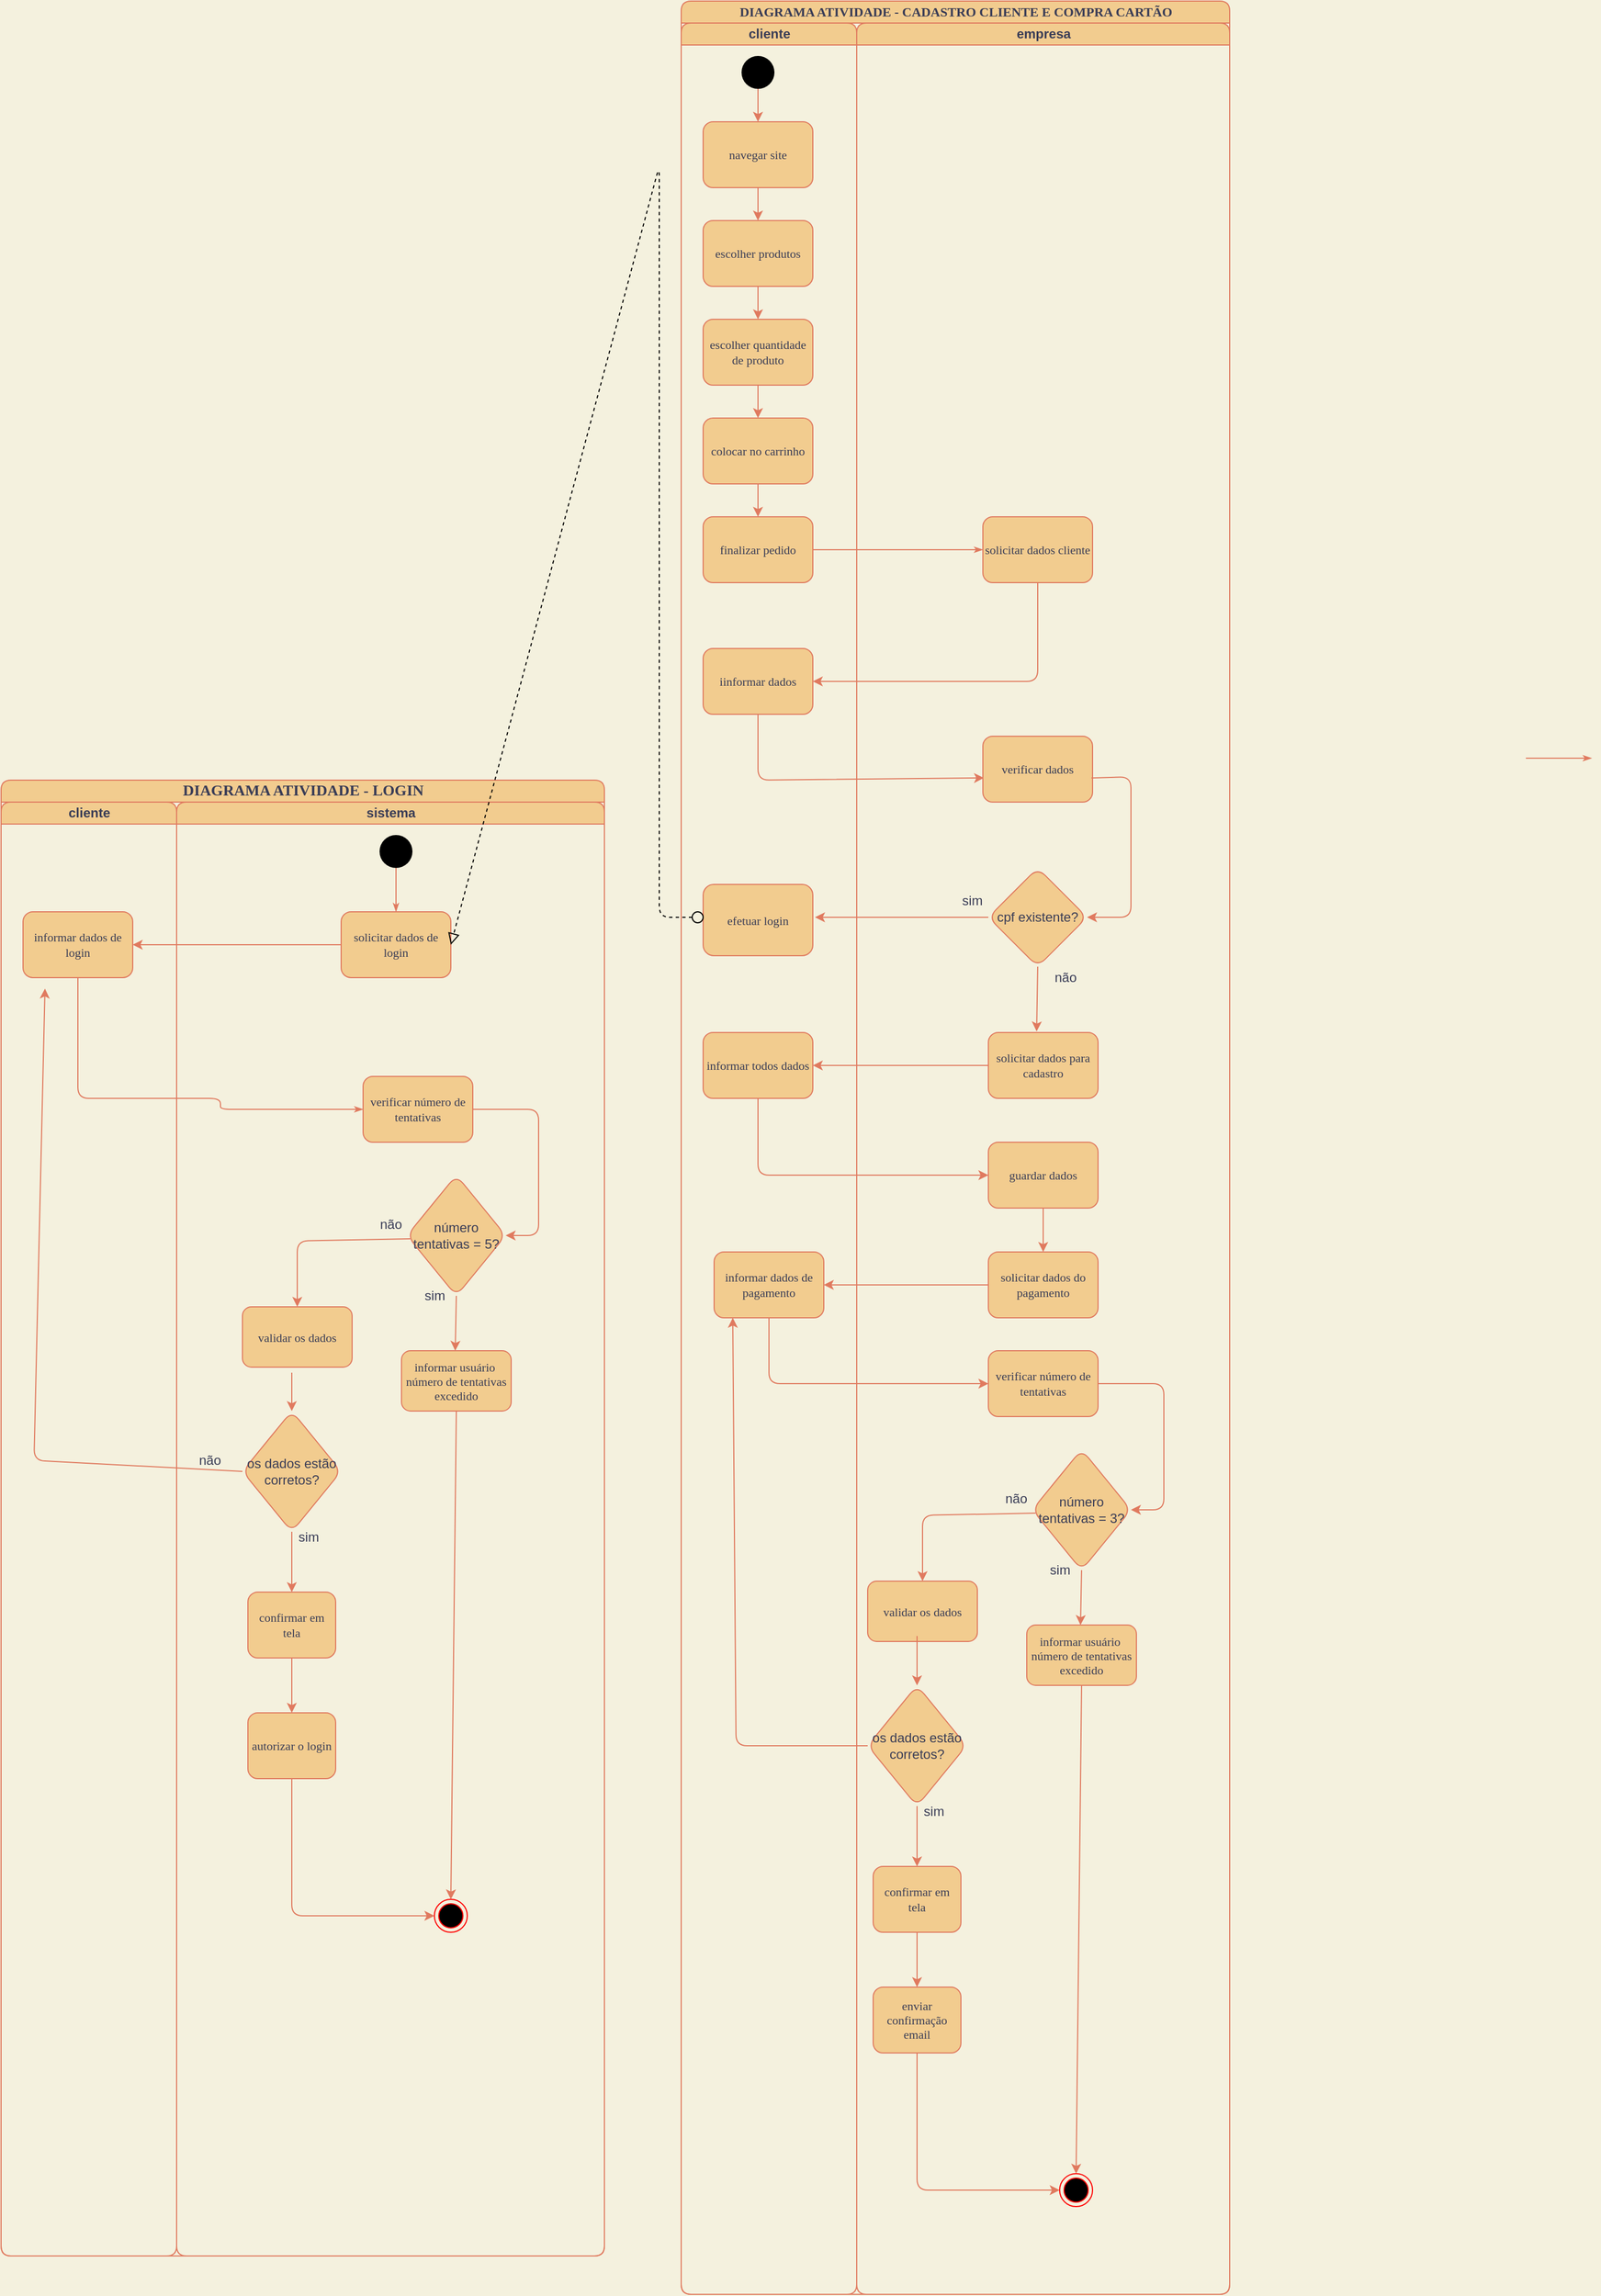<mxfile version="15.2.7" type="device"><diagram name="Page-1" id="74e2e168-ea6b-b213-b513-2b3c1d86103e"><mxGraphModel dx="4416" dy="2800" grid="1" gridSize="10" guides="1" tooltips="1" connect="1" arrows="1" fold="1" page="1" pageScale="1" pageWidth="1100" pageHeight="850" background="#F4F1DE" math="0" shadow="0"><root><mxCell id="0"/><mxCell id="1" parent="0"/><mxCell id="77e6c97f196da883-1" value="&lt;font style=&quot;font-size: 12px&quot;&gt;DIAGRAMA ATIVIDADE - CADASTRO CLIENTE E COMPRA CARTÃO&lt;/font&gt;" style="swimlane;html=1;childLayout=stackLayout;startSize=20;shadow=0;labelBackgroundColor=none;strokeWidth=1;fontFamily=Verdana;fontSize=8;align=center;rounded=1;fillColor=#F2CC8F;strokeColor=#E07A5F;fontColor=#393C56;" parent="1" vertex="1"><mxGeometry x="-510" y="-1700" width="500" height="2090" as="geometry"/></mxCell><mxCell id="77e6c97f196da883-40" style="edgeStyle=orthogonalEdgeStyle;html=1;labelBackgroundColor=none;startArrow=none;startFill=0;startSize=5;endArrow=classicThin;endFill=1;endSize=5;jettySize=auto;orthogonalLoop=1;strokeWidth=1;fontFamily=Verdana;fontSize=8;strokeColor=#E07A5F;fontColor=#393C56;" parent="77e6c97f196da883-1" edge="1"><mxGeometry relative="1" as="geometry"><mxPoint x="770" y="690" as="sourcePoint"/><mxPoint x="830" y="690" as="targetPoint"/></mxGeometry></mxCell><mxCell id="77e6c97f196da883-28" style="edgeStyle=orthogonalEdgeStyle;html=1;labelBackgroundColor=none;startArrow=none;startFill=0;startSize=5;endArrow=classicThin;endFill=1;endSize=5;jettySize=auto;orthogonalLoop=1;strokeWidth=1;fontFamily=Verdana;fontSize=8;entryX=0;entryY=0.5;entryDx=0;entryDy=0;strokeColor=#E07A5F;fontColor=#393C56;" parent="77e6c97f196da883-1" source="1e5hxGgJPY0x8gYbeCud-2" target="77e6c97f196da883-11" edge="1"><mxGeometry relative="1" as="geometry"><mxPoint x="164" y="700" as="sourcePoint"/><mxPoint x="240" y="680" as="targetPoint"/></mxGeometry></mxCell><mxCell id="1e5hxGgJPY0x8gYbeCud-3" value="" style="endArrow=classic;html=1;entryX=1;entryY=0.5;entryDx=0;entryDy=0;labelBackgroundColor=#F4F1DE;strokeColor=#E07A5F;fontColor=#393C56;exitX=0.5;exitY=1;exitDx=0;exitDy=0;" parent="77e6c97f196da883-1" source="77e6c97f196da883-11" target="1e5hxGgJPY0x8gYbeCud-4" edge="1"><mxGeometry width="50" height="50" relative="1" as="geometry"><mxPoint x="330" y="560" as="sourcePoint"/><mxPoint x="250" y="800" as="targetPoint"/><Array as="points"><mxPoint x="325" y="620"/></Array></mxGeometry></mxCell><mxCell id="1e5hxGgJPY0x8gYbeCud-15" value="" style="endArrow=classic;html=1;exitX=0;exitY=0.5;exitDx=0;exitDy=0;labelBackgroundColor=#F4F1DE;strokeColor=#E07A5F;fontColor=#393C56;" parent="77e6c97f196da883-1" source="1e5hxGgJPY0x8gYbeCud-10" edge="1"><mxGeometry width="50" height="50" relative="1" as="geometry"><mxPoint x="100" y="830" as="sourcePoint"/><mxPoint x="122" y="835" as="targetPoint"/><Array as="points"/></mxGeometry></mxCell><mxCell id="77e6c97f196da883-2" value="cliente" style="swimlane;html=1;startSize=20;rounded=1;fillColor=#F2CC8F;strokeColor=#E07A5F;fontColor=#393C56;" parent="77e6c97f196da883-1" vertex="1"><mxGeometry y="20" width="160" height="2070" as="geometry"/></mxCell><mxCell id="77e6c97f196da883-8" value="&lt;font style=&quot;font-size: 11px&quot;&gt;navegar site&lt;/font&gt;" style="whiteSpace=wrap;html=1;shadow=0;labelBackgroundColor=none;strokeWidth=1;fontFamily=Verdana;fontSize=8;align=center;rounded=1;fillColor=#F2CC8F;strokeColor=#E07A5F;fontColor=#393C56;" parent="77e6c97f196da883-2" vertex="1"><mxGeometry x="20" y="90" width="100" height="60" as="geometry"/></mxCell><mxCell id="77e6c97f196da883-9" value="&lt;font style=&quot;font-size: 11px&quot;&gt;escolher produtos&lt;/font&gt;" style="whiteSpace=wrap;html=1;shadow=0;labelBackgroundColor=none;strokeWidth=1;fontFamily=Verdana;fontSize=8;align=center;rounded=1;fillColor=#F2CC8F;strokeColor=#E07A5F;fontColor=#393C56;" parent="77e6c97f196da883-2" vertex="1"><mxGeometry x="20" y="180" width="100" height="60" as="geometry"/></mxCell><mxCell id="1e5hxGgJPY0x8gYbeCud-1" value="&lt;font style=&quot;font-size: 11px&quot;&gt;escolher quantidade de produto&lt;/font&gt;" style="whiteSpace=wrap;html=1;shadow=0;labelBackgroundColor=none;strokeWidth=1;fontFamily=Verdana;fontSize=8;align=center;rounded=1;fillColor=#F2CC8F;strokeColor=#E07A5F;fontColor=#393C56;" parent="77e6c97f196da883-2" vertex="1"><mxGeometry x="20" y="270" width="100" height="60" as="geometry"/></mxCell><mxCell id="1e5hxGgJPY0x8gYbeCud-2" value="&lt;font style=&quot;font-size: 11px&quot;&gt;finalizar pedido&lt;/font&gt;" style="whiteSpace=wrap;html=1;shadow=0;labelBackgroundColor=none;strokeWidth=1;fontFamily=Verdana;fontSize=8;align=center;rounded=1;fillColor=#F2CC8F;strokeColor=#E07A5F;fontColor=#393C56;" parent="77e6c97f196da883-2" vertex="1"><mxGeometry x="20" y="450" width="100" height="60" as="geometry"/></mxCell><mxCell id="1e5hxGgJPY0x8gYbeCud-4" value="&lt;font style=&quot;font-size: 11px&quot;&gt;iinformar dados&lt;/font&gt;" style="whiteSpace=wrap;html=1;shadow=0;labelBackgroundColor=none;strokeWidth=1;fontFamily=Verdana;fontSize=8;align=center;rounded=1;fillColor=#F2CC8F;strokeColor=#E07A5F;fontColor=#393C56;" parent="77e6c97f196da883-2" vertex="1"><mxGeometry x="20" y="570" width="100" height="60" as="geometry"/></mxCell><mxCell id="1e5hxGgJPY0x8gYbeCud-6" value="" style="endArrow=classic;html=1;exitX=0.5;exitY=1;exitDx=0;exitDy=0;entryX=0.5;entryY=0;entryDx=0;entryDy=0;labelBackgroundColor=#F4F1DE;strokeColor=#E07A5F;fontColor=#393C56;" parent="77e6c97f196da883-2" source="77e6c97f196da883-9" target="1e5hxGgJPY0x8gYbeCud-1" edge="1"><mxGeometry width="50" height="50" relative="1" as="geometry"><mxPoint x="160" y="210" as="sourcePoint"/><mxPoint x="210" y="160" as="targetPoint"/></mxGeometry></mxCell><mxCell id="1e5hxGgJPY0x8gYbeCud-61" value="&lt;font style=&quot;font-size: 11px&quot;&gt;colocar no carrinho&lt;/font&gt;" style="whiteSpace=wrap;html=1;shadow=0;labelBackgroundColor=none;strokeWidth=1;fontFamily=Verdana;fontSize=8;align=center;rounded=1;fillColor=#F2CC8F;strokeColor=#E07A5F;fontColor=#393C56;" parent="77e6c97f196da883-2" vertex="1"><mxGeometry x="20" y="360" width="100" height="60" as="geometry"/></mxCell><mxCell id="1e5hxGgJPY0x8gYbeCud-5" value="" style="endArrow=classic;html=1;exitX=0.5;exitY=1;exitDx=0;exitDy=0;labelBackgroundColor=#F4F1DE;strokeColor=#E07A5F;fontColor=#393C56;entryX=0.5;entryY=0;entryDx=0;entryDy=0;" parent="77e6c97f196da883-2" source="77e6c97f196da883-8" target="77e6c97f196da883-9" edge="1"><mxGeometry width="50" height="50" relative="1" as="geometry"><mxPoint x="180" y="190" as="sourcePoint"/><mxPoint x="70" y="120" as="targetPoint"/></mxGeometry></mxCell><mxCell id="1e5hxGgJPY0x8gYbeCud-62" value="" style="endArrow=classic;html=1;fontColor=#393C56;strokeColor=#E07A5F;fillColor=#F2CC8F;exitX=0.5;exitY=1;exitDx=0;exitDy=0;entryX=0.5;entryY=0;entryDx=0;entryDy=0;" parent="77e6c97f196da883-2" source="1e5hxGgJPY0x8gYbeCud-1" target="1e5hxGgJPY0x8gYbeCud-61" edge="1"><mxGeometry width="50" height="50" relative="1" as="geometry"><mxPoint x="310" y="430" as="sourcePoint"/><mxPoint x="360" y="380" as="targetPoint"/></mxGeometry></mxCell><mxCell id="1e5hxGgJPY0x8gYbeCud-63" value="" style="endArrow=classic;html=1;fontColor=#393C56;strokeColor=#E07A5F;fillColor=#F2CC8F;exitX=0.5;exitY=1;exitDx=0;exitDy=0;entryX=0.5;entryY=0;entryDx=0;entryDy=0;" parent="77e6c97f196da883-2" source="1e5hxGgJPY0x8gYbeCud-61" target="1e5hxGgJPY0x8gYbeCud-2" edge="1"><mxGeometry width="50" height="50" relative="1" as="geometry"><mxPoint x="250" y="330" as="sourcePoint"/><mxPoint x="300" y="280" as="targetPoint"/></mxGeometry></mxCell><mxCell id="1e5hxGgJPY0x8gYbeCud-64" value="&lt;font style=&quot;font-size: 11px&quot;&gt;efetuar login&lt;/font&gt;" style="whiteSpace=wrap;html=1;shadow=0;labelBackgroundColor=none;strokeWidth=1;fontFamily=Verdana;fontSize=8;align=center;rounded=1;fillColor=#F2CC8F;strokeColor=#E07A5F;fontColor=#393C56;" parent="77e6c97f196da883-2" vertex="1"><mxGeometry x="20" y="785" width="100" height="65" as="geometry"/></mxCell><mxCell id="1e5hxGgJPY0x8gYbeCud-69" value="&lt;font style=&quot;font-size: 11px&quot;&gt;informar todos dados&lt;/font&gt;" style="whiteSpace=wrap;html=1;shadow=0;labelBackgroundColor=none;strokeWidth=1;fontFamily=Verdana;fontSize=8;align=center;rounded=1;fillColor=#F2CC8F;strokeColor=#E07A5F;fontColor=#393C56;" parent="77e6c97f196da883-2" vertex="1"><mxGeometry x="20" y="920" width="100" height="60" as="geometry"/></mxCell><mxCell id="1e5hxGgJPY0x8gYbeCud-80" value="&lt;span style=&quot;font-size: 11px&quot;&gt;informar dados de pagamento&lt;/span&gt;" style="whiteSpace=wrap;html=1;shadow=0;labelBackgroundColor=none;strokeWidth=1;fontFamily=Verdana;fontSize=8;align=center;rounded=1;fillColor=#F2CC8F;strokeColor=#E07A5F;fontColor=#393C56;" parent="77e6c97f196da883-2" vertex="1"><mxGeometry x="30" y="1120" width="100" height="60" as="geometry"/></mxCell><mxCell id="1e5hxGgJPY0x8gYbeCud-99" value="" style="ellipse;fillColor=#000000;strokeColor=none;rounded=0;sketch=0;fontColor=#393C56;" parent="77e6c97f196da883-2" vertex="1"><mxGeometry x="55" y="30" width="30" height="30" as="geometry"/></mxCell><mxCell id="1e5hxGgJPY0x8gYbeCud-100" value="" style="endArrow=classic;html=1;fontColor=#393C56;strokeColor=#E07A5F;fillColor=#F2CC8F;exitX=0.5;exitY=1;exitDx=0;exitDy=0;entryX=0.5;entryY=0;entryDx=0;entryDy=0;" parent="77e6c97f196da883-2" source="1e5hxGgJPY0x8gYbeCud-99" target="77e6c97f196da883-8" edge="1"><mxGeometry width="50" height="50" relative="1" as="geometry"><mxPoint x="260" y="130" as="sourcePoint"/><mxPoint x="310" y="80" as="targetPoint"/></mxGeometry></mxCell><mxCell id="1e5hxGgJPY0x8gYbeCud-9" value="" style="endArrow=classic;html=1;labelBackgroundColor=#F4F1DE;strokeColor=#E07A5F;fontColor=#393C56;exitX=0.5;exitY=1;exitDx=0;exitDy=0;entryX=0.01;entryY=0.633;entryDx=0;entryDy=0;entryPerimeter=0;" parent="77e6c97f196da883-1" source="1e5hxGgJPY0x8gYbeCud-4" target="1e5hxGgJPY0x8gYbeCud-8" edge="1"><mxGeometry width="50" height="50" relative="1" as="geometry"><mxPoint x="70" y="690" as="sourcePoint"/><mxPoint x="140" y="719" as="targetPoint"/><Array as="points"><mxPoint x="70" y="710"/></Array></mxGeometry></mxCell><mxCell id="1e5hxGgJPY0x8gYbeCud-68" value="" style="endArrow=classic;html=1;fontColor=#393C56;strokeColor=#E07A5F;fillColor=#F2CC8F;exitX=0;exitY=0.5;exitDx=0;exitDy=0;entryX=1;entryY=0.5;entryDx=0;entryDy=0;" parent="77e6c97f196da883-1" source="1e5hxGgJPY0x8gYbeCud-66" target="1e5hxGgJPY0x8gYbeCud-69" edge="1"><mxGeometry width="50" height="50" relative="1" as="geometry"><mxPoint x="200" y="1030" as="sourcePoint"/><mxPoint x="130" y="980" as="targetPoint"/></mxGeometry></mxCell><mxCell id="1e5hxGgJPY0x8gYbeCud-76" value="" style="endArrow=classic;html=1;fontColor=#393C56;strokeColor=#E07A5F;fillColor=#F2CC8F;exitX=0.5;exitY=1;exitDx=0;exitDy=0;entryX=0;entryY=0.5;entryDx=0;entryDy=0;" parent="77e6c97f196da883-1" source="1e5hxGgJPY0x8gYbeCud-69" target="1e5hxGgJPY0x8gYbeCud-17" edge="1"><mxGeometry width="50" height="50" relative="1" as="geometry"><mxPoint x="100" y="1090" as="sourcePoint"/><mxPoint x="270" y="1070" as="targetPoint"/><Array as="points"><mxPoint x="70" y="1070"/></Array></mxGeometry></mxCell><mxCell id="1e5hxGgJPY0x8gYbeCud-83" value="" style="endArrow=classic;html=1;fontColor=#393C56;strokeColor=#E07A5F;fillColor=#F2CC8F;exitX=0;exitY=0.5;exitDx=0;exitDy=0;entryX=1;entryY=0.5;entryDx=0;entryDy=0;" parent="77e6c97f196da883-1" source="1e5hxGgJPY0x8gYbeCud-78" target="1e5hxGgJPY0x8gYbeCud-80" edge="1"><mxGeometry width="50" height="50" relative="1" as="geometry"><mxPoint x="200" y="1250" as="sourcePoint"/><mxPoint x="250" y="1200" as="targetPoint"/></mxGeometry></mxCell><mxCell id="1e5hxGgJPY0x8gYbeCud-84" value="" style="endArrow=classic;html=1;fontColor=#393C56;strokeColor=#E07A5F;fillColor=#F2CC8F;exitX=0.5;exitY=1;exitDx=0;exitDy=0;entryX=0;entryY=0.5;entryDx=0;entryDy=0;" parent="77e6c97f196da883-1" source="1e5hxGgJPY0x8gYbeCud-80" target="1e5hxGgJPY0x8gYbeCud-60" edge="1"><mxGeometry width="50" height="50" relative="1" as="geometry"><mxPoint x="70" y="1300" as="sourcePoint"/><mxPoint x="160" y="1270" as="targetPoint"/><Array as="points"><mxPoint x="80" y="1260"/></Array></mxGeometry></mxCell><mxCell id="1e5hxGgJPY0x8gYbeCud-109" value="" style="endArrow=classic;html=1;fontColor=#393C56;strokeColor=#E07A5F;fillColor=#F2CC8F;exitX=0;exitY=0.5;exitDx=0;exitDy=0;" parent="77e6c97f196da883-1" source="1e5hxGgJPY0x8gYbeCud-105" edge="1"><mxGeometry width="50" height="50" relative="1" as="geometry"><mxPoint x="70" y="1650" as="sourcePoint"/><mxPoint x="47" y="1200" as="targetPoint"/><Array as="points"><mxPoint x="50" y="1590"/></Array></mxGeometry></mxCell><mxCell id="77e6c97f196da883-3" value="empresa" style="swimlane;html=1;startSize=20;rounded=1;fillColor=#F2CC8F;strokeColor=#E07A5F;fontColor=#393C56;" parent="77e6c97f196da883-1" vertex="1"><mxGeometry x="160" y="20" width="340" height="2070" as="geometry"/></mxCell><mxCell id="77e6c97f196da883-11" value="&lt;font style=&quot;font-size: 11px&quot;&gt;solicitar dados cliente&lt;/font&gt;" style="whiteSpace=wrap;html=1;shadow=0;labelBackgroundColor=none;strokeWidth=1;fontFamily=Verdana;fontSize=8;align=center;rounded=1;fillColor=#F2CC8F;strokeColor=#E07A5F;fontColor=#393C56;" parent="77e6c97f196da883-3" vertex="1"><mxGeometry x="115" y="450" width="100" height="60" as="geometry"/></mxCell><mxCell id="1e5hxGgJPY0x8gYbeCud-8" value="&lt;font style=&quot;font-size: 11px&quot;&gt;verificar dados&lt;/font&gt;" style="whiteSpace=wrap;html=1;shadow=0;labelBackgroundColor=none;strokeWidth=1;fontFamily=Verdana;fontSize=8;align=center;rounded=1;fillColor=#F2CC8F;strokeColor=#E07A5F;fontColor=#393C56;" parent="77e6c97f196da883-3" vertex="1"><mxGeometry x="115" y="650" width="100" height="60" as="geometry"/></mxCell><mxCell id="1e5hxGgJPY0x8gYbeCud-10" value="cpf existente?" style="rhombus;whiteSpace=wrap;html=1;rounded=1;fillColor=#F2CC8F;strokeColor=#E07A5F;fontColor=#393C56;" parent="77e6c97f196da883-3" vertex="1"><mxGeometry x="120" y="770" width="90" height="90" as="geometry"/></mxCell><mxCell id="1e5hxGgJPY0x8gYbeCud-12" value="não" style="text;html=1;align=center;verticalAlign=middle;resizable=0;points=[];autosize=1;strokeColor=none;fillColor=none;rounded=1;fontColor=#393C56;" parent="77e6c97f196da883-3" vertex="1"><mxGeometry x="170" y="860" width="40" height="20" as="geometry"/></mxCell><mxCell id="1e5hxGgJPY0x8gYbeCud-16" value="sim" style="text;html=1;align=center;verticalAlign=middle;resizable=0;points=[];autosize=1;strokeColor=none;fillColor=none;rounded=1;fontColor=#393C56;" parent="77e6c97f196da883-3" vertex="1"><mxGeometry x="90" y="790" width="30" height="20" as="geometry"/></mxCell><mxCell id="1e5hxGgJPY0x8gYbeCud-17" value="&lt;span style=&quot;font-size: 11px&quot;&gt;guardar dados&lt;/span&gt;" style="whiteSpace=wrap;html=1;shadow=0;labelBackgroundColor=none;strokeWidth=1;fontFamily=Verdana;fontSize=8;align=center;rounded=1;fillColor=#F2CC8F;strokeColor=#E07A5F;fontColor=#393C56;" parent="77e6c97f196da883-3" vertex="1"><mxGeometry x="120" y="1020" width="100" height="60" as="geometry"/></mxCell><mxCell id="1e5hxGgJPY0x8gYbeCud-42" value="&lt;font style=&quot;font-size: 11px&quot;&gt;enviar confirmação email&lt;/font&gt;" style="whiteSpace=wrap;html=1;shadow=0;labelBackgroundColor=none;strokeWidth=1;fontFamily=Verdana;fontSize=8;align=center;rounded=1;fillColor=#F2CC8F;strokeColor=#E07A5F;fontColor=#393C56;" parent="77e6c97f196da883-3" vertex="1"><mxGeometry x="15" y="1790" width="80" height="60" as="geometry"/></mxCell><mxCell id="1e5hxGgJPY0x8gYbeCud-38" value="&lt;font style=&quot;font-size: 11px&quot;&gt;confirmar em tela&lt;/font&gt;" style="whiteSpace=wrap;html=1;shadow=0;labelBackgroundColor=none;strokeWidth=1;fontFamily=Verdana;fontSize=8;align=center;rounded=1;fillColor=#F2CC8F;strokeColor=#E07A5F;fontColor=#393C56;" parent="77e6c97f196da883-3" vertex="1"><mxGeometry x="15" y="1680" width="80" height="60" as="geometry"/></mxCell><mxCell id="1e5hxGgJPY0x8gYbeCud-52" value="" style="endArrow=classic;html=1;entryX=1;entryY=0.5;entryDx=0;entryDy=0;labelBackgroundColor=#F4F1DE;strokeColor=#E07A5F;fontColor=#393C56;exitX=0.99;exitY=0.633;exitDx=0;exitDy=0;exitPerimeter=0;" parent="77e6c97f196da883-3" source="1e5hxGgJPY0x8gYbeCud-8" target="1e5hxGgJPY0x8gYbeCud-10" edge="1"><mxGeometry width="50" height="50" relative="1" as="geometry"><mxPoint x="250" y="670" as="sourcePoint"/><mxPoint x="260" y="890" as="targetPoint"/><Array as="points"><mxPoint x="250" y="687"/><mxPoint x="250" y="815"/></Array></mxGeometry></mxCell><mxCell id="1e5hxGgJPY0x8gYbeCud-60" value="&lt;font style=&quot;font-size: 11px&quot;&gt;verificar número de tentativas&lt;/font&gt;" style="whiteSpace=wrap;html=1;shadow=0;labelBackgroundColor=none;strokeWidth=1;fontFamily=Verdana;fontSize=8;align=center;rounded=1;fillColor=#F2CC8F;strokeColor=#E07A5F;fontColor=#393C56;" parent="77e6c97f196da883-3" vertex="1"><mxGeometry x="120" y="1210" width="100" height="60" as="geometry"/></mxCell><mxCell id="1e5hxGgJPY0x8gYbeCud-66" value="&lt;span style=&quot;font-size: 11px&quot;&gt;solicitar dados para cadastro&lt;/span&gt;" style="whiteSpace=wrap;html=1;shadow=0;labelBackgroundColor=none;strokeWidth=1;fontFamily=Verdana;fontSize=8;align=center;rounded=1;fillColor=#F2CC8F;strokeColor=#E07A5F;fontColor=#393C56;" parent="77e6c97f196da883-3" vertex="1"><mxGeometry x="120" y="920" width="100" height="60" as="geometry"/></mxCell><mxCell id="1e5hxGgJPY0x8gYbeCud-74" value="" style="endArrow=classic;html=1;fontColor=#393C56;strokeColor=#E07A5F;fillColor=#F2CC8F;exitX=0.5;exitY=1;exitDx=0;exitDy=0;entryX=0.44;entryY=-0.017;entryDx=0;entryDy=0;entryPerimeter=0;" parent="77e6c97f196da883-3" source="1e5hxGgJPY0x8gYbeCud-10" target="1e5hxGgJPY0x8gYbeCud-66" edge="1"><mxGeometry width="50" height="50" relative="1" as="geometry"><mxPoint x="270" y="910" as="sourcePoint"/><mxPoint x="165" y="910" as="targetPoint"/></mxGeometry></mxCell><mxCell id="1e5hxGgJPY0x8gYbeCud-78" value="&lt;span style=&quot;font-size: 11px&quot;&gt;solicitar dados do pagamento&lt;/span&gt;" style="whiteSpace=wrap;html=1;shadow=0;labelBackgroundColor=none;strokeWidth=1;fontFamily=Verdana;fontSize=8;align=center;rounded=1;fillColor=#F2CC8F;strokeColor=#E07A5F;fontColor=#393C56;" parent="77e6c97f196da883-3" vertex="1"><mxGeometry x="120" y="1120" width="100" height="60" as="geometry"/></mxCell><mxCell id="1e5hxGgJPY0x8gYbeCud-79" value="" style="endArrow=classic;html=1;fontColor=#393C56;strokeColor=#E07A5F;fillColor=#F2CC8F;exitX=0.5;exitY=1;exitDx=0;exitDy=0;entryX=0.5;entryY=0;entryDx=0;entryDy=0;" parent="77e6c97f196da883-3" source="1e5hxGgJPY0x8gYbeCud-17" target="1e5hxGgJPY0x8gYbeCud-78" edge="1"><mxGeometry width="50" height="50" relative="1" as="geometry"><mxPoint x="30" y="1140" as="sourcePoint"/><mxPoint x="80" y="1090" as="targetPoint"/></mxGeometry></mxCell><mxCell id="1e5hxGgJPY0x8gYbeCud-85" value="número tentativas = 3?" style="rhombus;whiteSpace=wrap;html=1;rounded=1;fillColor=#F2CC8F;strokeColor=#E07A5F;fontColor=#393C56;" parent="77e6c97f196da883-3" vertex="1"><mxGeometry x="160" y="1300" width="90" height="110" as="geometry"/></mxCell><mxCell id="1e5hxGgJPY0x8gYbeCud-86" value="" style="endArrow=classic;html=1;fontColor=#393C56;strokeColor=#E07A5F;fillColor=#F2CC8F;exitX=1;exitY=0.5;exitDx=0;exitDy=0;entryX=1;entryY=0.5;entryDx=0;entryDy=0;" parent="77e6c97f196da883-3" source="1e5hxGgJPY0x8gYbeCud-60" target="1e5hxGgJPY0x8gYbeCud-85" edge="1"><mxGeometry width="50" height="50" relative="1" as="geometry"><mxPoint x="80" y="1360" as="sourcePoint"/><mxPoint x="130" y="1310" as="targetPoint"/><Array as="points"><mxPoint x="280" y="1240"/><mxPoint x="280" y="1355"/></Array></mxGeometry></mxCell><mxCell id="1e5hxGgJPY0x8gYbeCud-90" value="" style="endArrow=classic;html=1;fontColor=#393C56;strokeColor=#E07A5F;fillColor=#F2CC8F;exitX=0.5;exitY=1;exitDx=0;exitDy=0;entryX=0.5;entryY=0;entryDx=0;entryDy=0;" parent="77e6c97f196da883-3" source="1e5hxGgJPY0x8gYbeCud-38" target="1e5hxGgJPY0x8gYbeCud-42" edge="1"><mxGeometry width="50" height="50" relative="1" as="geometry"><mxPoint x="180" y="1490" as="sourcePoint"/><mxPoint x="230" y="1440" as="targetPoint"/></mxGeometry></mxCell><mxCell id="1e5hxGgJPY0x8gYbeCud-91" value="" style="endArrow=classic;html=1;fontColor=#393C56;strokeColor=#E07A5F;fillColor=#F2CC8F;exitX=0.5;exitY=1;exitDx=0;exitDy=0;" parent="77e6c97f196da883-3" source="1e5hxGgJPY0x8gYbeCud-85" edge="1"><mxGeometry width="50" height="50" relative="1" as="geometry"><mxPoint x="80" y="1580" as="sourcePoint"/><mxPoint x="204" y="1460" as="targetPoint"/></mxGeometry></mxCell><mxCell id="1e5hxGgJPY0x8gYbeCud-92" value="sim" style="text;html=1;align=center;verticalAlign=middle;resizable=0;points=[];autosize=1;strokeColor=none;fillColor=none;fontColor=#393C56;" parent="77e6c97f196da883-3" vertex="1"><mxGeometry x="170" y="1400" width="30" height="20" as="geometry"/></mxCell><mxCell id="1e5hxGgJPY0x8gYbeCud-97" value="não" style="text;html=1;align=center;verticalAlign=middle;resizable=0;points=[];autosize=1;strokeColor=none;fillColor=none;fontColor=#393C56;" parent="77e6c97f196da883-3" vertex="1"><mxGeometry x="125" y="1335" width="40" height="20" as="geometry"/></mxCell><mxCell id="1e5hxGgJPY0x8gYbeCud-51" value="&lt;font style=&quot;font-size: 11px&quot;&gt;informar usuário&amp;nbsp; número de tentativas excedido&lt;/font&gt;" style="whiteSpace=wrap;html=1;shadow=0;labelBackgroundColor=none;strokeWidth=1;fontFamily=Verdana;fontSize=8;align=center;rounded=1;fillColor=#F2CC8F;strokeColor=#E07A5F;fontColor=#393C56;" parent="77e6c97f196da883-3" vertex="1"><mxGeometry x="155" y="1460" width="100" height="55" as="geometry"/></mxCell><mxCell id="1e5hxGgJPY0x8gYbeCud-103" value="&lt;font style=&quot;font-size: 11px&quot;&gt;validar os dados&lt;/font&gt;" style="whiteSpace=wrap;html=1;shadow=0;labelBackgroundColor=none;strokeWidth=1;fontFamily=Verdana;fontSize=8;align=center;rounded=1;fillColor=#F2CC8F;strokeColor=#E07A5F;fontColor=#393C56;" parent="77e6c97f196da883-3" vertex="1"><mxGeometry x="10" y="1420" width="100" height="55" as="geometry"/></mxCell><mxCell id="1e5hxGgJPY0x8gYbeCud-102" value="" style="endArrow=classic;html=1;fontColor=#393C56;strokeColor=#E07A5F;fillColor=#F2CC8F;exitX=0.95;exitY=1.15;exitDx=0;exitDy=0;exitPerimeter=0;entryX=0.5;entryY=0;entryDx=0;entryDy=0;" parent="77e6c97f196da883-3" source="1e5hxGgJPY0x8gYbeCud-97" target="1e5hxGgJPY0x8gYbeCud-103" edge="1"><mxGeometry width="50" height="50" relative="1" as="geometry"><mxPoint x="50" y="1410" as="sourcePoint"/><mxPoint x="-114" y="1190" as="targetPoint"/><Array as="points"><mxPoint x="60" y="1360"/></Array></mxGeometry></mxCell><mxCell id="1e5hxGgJPY0x8gYbeCud-105" value="os dados estão corretos?" style="rhombus;whiteSpace=wrap;html=1;rounded=1;fillColor=#F2CC8F;strokeColor=#E07A5F;fontColor=#393C56;" parent="77e6c97f196da883-3" vertex="1"><mxGeometry x="10" y="1515" width="90" height="110" as="geometry"/></mxCell><mxCell id="1e5hxGgJPY0x8gYbeCud-106" value="" style="endArrow=classic;html=1;fontColor=#393C56;strokeColor=#E07A5F;fillColor=#F2CC8F;entryX=0.5;entryY=0;entryDx=0;entryDy=0;" parent="77e6c97f196da883-3" target="1e5hxGgJPY0x8gYbeCud-105" edge="1"><mxGeometry width="50" height="50" relative="1" as="geometry"><mxPoint x="55" y="1470" as="sourcePoint"/><mxPoint x="-70" y="1420" as="targetPoint"/></mxGeometry></mxCell><mxCell id="1e5hxGgJPY0x8gYbeCud-107" value="" style="endArrow=classic;html=1;fontColor=#393C56;strokeColor=#E07A5F;fillColor=#F2CC8F;exitX=0.5;exitY=1;exitDx=0;exitDy=0;" parent="77e6c97f196da883-3" source="1e5hxGgJPY0x8gYbeCud-105" edge="1"><mxGeometry width="50" height="50" relative="1" as="geometry"><mxPoint x="130" y="1740" as="sourcePoint"/><mxPoint x="55" y="1680" as="targetPoint"/></mxGeometry></mxCell><mxCell id="1e5hxGgJPY0x8gYbeCud-108" value="sim" style="text;html=1;align=center;verticalAlign=middle;resizable=0;points=[];autosize=1;strokeColor=none;fillColor=none;fontColor=#393C56;" parent="1" vertex="1"><mxGeometry x="-295" y="-60" width="30" height="20" as="geometry"/></mxCell><mxCell id="1e5hxGgJPY0x8gYbeCud-98" value="" style="ellipse;html=1;shape=endState;fillColor=#000000;strokeColor=#ff0000;rounded=0;sketch=0;fontColor=#393C56;" parent="1" vertex="1"><mxGeometry x="-165" y="280" width="30" height="30" as="geometry"/></mxCell><mxCell id="1e5hxGgJPY0x8gYbeCud-96" value="" style="endArrow=classic;html=1;fontColor=#393C56;strokeColor=#E07A5F;fillColor=#F2CC8F;exitX=0.5;exitY=1;exitDx=0;exitDy=0;entryX=0.5;entryY=0;entryDx=0;entryDy=0;" parent="1" source="1e5hxGgJPY0x8gYbeCud-51" target="1e5hxGgJPY0x8gYbeCud-98" edge="1"><mxGeometry width="50" height="50" relative="1" as="geometry"><mxPoint x="-450" y="-230" as="sourcePoint"/><mxPoint x="-145" y="-70" as="targetPoint"/><Array as="points"/></mxGeometry></mxCell><mxCell id="1e5hxGgJPY0x8gYbeCud-110" value="" style="endArrow=classic;html=1;fontColor=#393C56;strokeColor=#E07A5F;fillColor=#F2CC8F;exitX=0.5;exitY=1;exitDx=0;exitDy=0;entryX=0;entryY=0.5;entryDx=0;entryDy=0;" parent="1" source="1e5hxGgJPY0x8gYbeCud-42" target="1e5hxGgJPY0x8gYbeCud-98" edge="1"><mxGeometry width="50" height="50" relative="1" as="geometry"><mxPoint x="-160" y="200" as="sourcePoint"/><mxPoint x="-295" y="240" as="targetPoint"/><Array as="points"><mxPoint x="-295" y="295"/></Array></mxGeometry></mxCell><mxCell id="1e5hxGgJPY0x8gYbeCud-115" value="&lt;font style=&quot;font-size: 14px&quot;&gt;DIAGRAMA ATIVIDADE - LOGIN&lt;/font&gt;" style="swimlane;html=1;childLayout=stackLayout;startSize=20;shadow=0;labelBackgroundColor=none;strokeWidth=1;fontFamily=Verdana;fontSize=8;align=center;rounded=1;fillColor=#F2CC8F;strokeColor=#E07A5F;fontColor=#393C56;" parent="1" vertex="1"><mxGeometry x="-1130" y="-990" width="550" height="1345" as="geometry"/></mxCell><mxCell id="1e5hxGgJPY0x8gYbeCud-116" value="cliente" style="swimlane;html=1;startSize=20;rounded=1;fillColor=#F2CC8F;strokeColor=#E07A5F;fontColor=#393C56;" parent="1e5hxGgJPY0x8gYbeCud-115" vertex="1"><mxGeometry y="20" width="160" height="1325" as="geometry"/></mxCell><mxCell id="1e5hxGgJPY0x8gYbeCud-117" value="&lt;span style=&quot;font-size: 11px&quot;&gt;informar dados de login&lt;/span&gt;" style="whiteSpace=wrap;html=1;shadow=0;labelBackgroundColor=none;strokeWidth=1;fontFamily=Verdana;fontSize=8;align=center;rounded=1;fillColor=#F2CC8F;strokeColor=#E07A5F;fontColor=#393C56;" parent="1e5hxGgJPY0x8gYbeCud-116" vertex="1"><mxGeometry x="20" y="100" width="100" height="60" as="geometry"/></mxCell><mxCell id="rYZ4RjV30CnUEKGVwShV-27" value="" style="endArrow=classic;html=1;fontColor=#393C56;strokeColor=#E07A5F;fillColor=#F2CC8F;exitX=0;exitY=0.5;exitDx=0;exitDy=0;" edge="1" parent="1e5hxGgJPY0x8gYbeCud-116"><mxGeometry width="50" height="50" relative="1" as="geometry"><mxPoint x="220" y="610" as="sourcePoint"/><mxPoint x="40" y="170" as="targetPoint"/><Array as="points"><mxPoint x="30" y="600"/></Array></mxGeometry></mxCell><mxCell id="1e5hxGgJPY0x8gYbeCud-118" style="edgeStyle=orthogonalEdgeStyle;html=1;labelBackgroundColor=none;startArrow=none;startFill=0;startSize=5;endArrow=classicThin;endFill=1;endSize=5;jettySize=auto;orthogonalLoop=1;strokeWidth=1;fontFamily=Verdana;fontSize=8;strokeColor=#E07A5F;fontColor=#393C56;" parent="1e5hxGgJPY0x8gYbeCud-115" source="1e5hxGgJPY0x8gYbeCud-117" edge="1"><mxGeometry relative="1" as="geometry"><mxPoint x="124" y="310" as="sourcePoint"/><mxPoint x="330" y="300" as="targetPoint"/><Array as="points"><mxPoint x="70" y="290"/><mxPoint x="200" y="290"/><mxPoint x="200" y="300"/></Array></mxGeometry></mxCell><mxCell id="1e5hxGgJPY0x8gYbeCud-119" value="" style="endArrow=classic;html=1;exitX=0;exitY=0.5;exitDx=0;exitDy=0;labelBackgroundColor=#F4F1DE;strokeColor=#E07A5F;fontColor=#393C56;" parent="1e5hxGgJPY0x8gYbeCud-115" source="1e5hxGgJPY0x8gYbeCud-129" target="1e5hxGgJPY0x8gYbeCud-117" edge="1"><mxGeometry width="50" height="50" relative="1" as="geometry"><mxPoint x="180" y="270" as="sourcePoint"/><mxPoint x="230" y="220" as="targetPoint"/></mxGeometry></mxCell><mxCell id="1e5hxGgJPY0x8gYbeCud-121" value="sistema" style="swimlane;html=1;startSize=20;rounded=1;fillColor=#F2CC8F;strokeColor=#E07A5F;fontColor=#393C56;" parent="1e5hxGgJPY0x8gYbeCud-115" vertex="1"><mxGeometry x="160" y="20" width="390" height="1325" as="geometry"/></mxCell><mxCell id="1e5hxGgJPY0x8gYbeCud-128" value="" style="ellipse;fillColor=#000000;strokeColor=none;" parent="1e5hxGgJPY0x8gYbeCud-121" vertex="1"><mxGeometry x="185" y="30" width="30" height="30" as="geometry"/></mxCell><mxCell id="1e5hxGgJPY0x8gYbeCud-129" value="&lt;font style=&quot;font-size: 11px&quot;&gt;solicitar dados de login&lt;/font&gt;" style="whiteSpace=wrap;html=1;shadow=0;labelBackgroundColor=none;strokeWidth=1;fontFamily=Verdana;fontSize=8;align=center;rounded=1;fillColor=#F2CC8F;strokeColor=#E07A5F;fontColor=#393C56;" parent="1e5hxGgJPY0x8gYbeCud-121" vertex="1"><mxGeometry x="150" y="100" width="100" height="60" as="geometry"/></mxCell><mxCell id="1e5hxGgJPY0x8gYbeCud-130" style="edgeStyle=orthogonalEdgeStyle;html=1;labelBackgroundColor=none;startArrow=none;startFill=0;startSize=5;endArrow=classicThin;endFill=1;endSize=5;jettySize=auto;orthogonalLoop=1;strokeWidth=1;fontFamily=Verdana;fontSize=8;entryX=0.5;entryY=0;entryDx=0;entryDy=0;strokeColor=#E07A5F;fontColor=#393C56;exitX=0.5;exitY=1;exitDx=0;exitDy=0;" parent="1e5hxGgJPY0x8gYbeCud-121" source="1e5hxGgJPY0x8gYbeCud-128" target="1e5hxGgJPY0x8gYbeCud-129" edge="1"><mxGeometry relative="1" as="geometry"><mxPoint x="-80" y="120" as="sourcePoint"/><mxPoint x="40" y="120" as="targetPoint"/></mxGeometry></mxCell><mxCell id="rYZ4RjV30CnUEKGVwShV-8" value="&lt;font style=&quot;font-size: 11px&quot;&gt;autorizar o login&lt;/font&gt;" style="whiteSpace=wrap;html=1;shadow=0;labelBackgroundColor=none;strokeWidth=1;fontFamily=Verdana;fontSize=8;align=center;rounded=1;fillColor=#F2CC8F;strokeColor=#E07A5F;fontColor=#393C56;" vertex="1" parent="1e5hxGgJPY0x8gYbeCud-121"><mxGeometry x="65" y="830" width="80" height="60" as="geometry"/></mxCell><mxCell id="rYZ4RjV30CnUEKGVwShV-9" value="&lt;font style=&quot;font-size: 11px&quot;&gt;confirmar em tela&lt;/font&gt;" style="whiteSpace=wrap;html=1;shadow=0;labelBackgroundColor=none;strokeWidth=1;fontFamily=Verdana;fontSize=8;align=center;rounded=1;fillColor=#F2CC8F;strokeColor=#E07A5F;fontColor=#393C56;" vertex="1" parent="1e5hxGgJPY0x8gYbeCud-121"><mxGeometry x="65" y="720" width="80" height="60" as="geometry"/></mxCell><mxCell id="rYZ4RjV30CnUEKGVwShV-10" value="&lt;font style=&quot;font-size: 11px&quot;&gt;verificar número de tentativas&lt;/font&gt;" style="whiteSpace=wrap;html=1;shadow=0;labelBackgroundColor=none;strokeWidth=1;fontFamily=Verdana;fontSize=8;align=center;rounded=1;fillColor=#F2CC8F;strokeColor=#E07A5F;fontColor=#393C56;" vertex="1" parent="1e5hxGgJPY0x8gYbeCud-121"><mxGeometry x="170" y="250" width="100" height="60" as="geometry"/></mxCell><mxCell id="rYZ4RjV30CnUEKGVwShV-11" value="número tentativas = 5?" style="rhombus;whiteSpace=wrap;html=1;rounded=1;fillColor=#F2CC8F;strokeColor=#E07A5F;fontColor=#393C56;" vertex="1" parent="1e5hxGgJPY0x8gYbeCud-121"><mxGeometry x="210" y="340" width="90" height="110" as="geometry"/></mxCell><mxCell id="rYZ4RjV30CnUEKGVwShV-12" value="" style="endArrow=classic;html=1;fontColor=#393C56;strokeColor=#E07A5F;fillColor=#F2CC8F;exitX=1;exitY=0.5;exitDx=0;exitDy=0;entryX=1;entryY=0.5;entryDx=0;entryDy=0;" edge="1" parent="1e5hxGgJPY0x8gYbeCud-121" source="rYZ4RjV30CnUEKGVwShV-10" target="rYZ4RjV30CnUEKGVwShV-11"><mxGeometry width="50" height="50" relative="1" as="geometry"><mxPoint x="480" y="2080" as="sourcePoint"/><mxPoint x="530" y="2030" as="targetPoint"/><Array as="points"><mxPoint x="330" y="280"/><mxPoint x="330" y="395"/></Array></mxGeometry></mxCell><mxCell id="rYZ4RjV30CnUEKGVwShV-13" value="" style="endArrow=classic;html=1;fontColor=#393C56;strokeColor=#E07A5F;fillColor=#F2CC8F;exitX=0.5;exitY=1;exitDx=0;exitDy=0;entryX=0.5;entryY=0;entryDx=0;entryDy=0;" edge="1" parent="1e5hxGgJPY0x8gYbeCud-121" source="rYZ4RjV30CnUEKGVwShV-9" target="rYZ4RjV30CnUEKGVwShV-8"><mxGeometry width="50" height="50" relative="1" as="geometry"><mxPoint x="580" y="2210" as="sourcePoint"/><mxPoint x="630" y="2160" as="targetPoint"/></mxGeometry></mxCell><mxCell id="rYZ4RjV30CnUEKGVwShV-14" value="" style="endArrow=classic;html=1;fontColor=#393C56;strokeColor=#E07A5F;fillColor=#F2CC8F;exitX=0.5;exitY=1;exitDx=0;exitDy=0;" edge="1" parent="1e5hxGgJPY0x8gYbeCud-121" source="rYZ4RjV30CnUEKGVwShV-11"><mxGeometry width="50" height="50" relative="1" as="geometry"><mxPoint x="480" y="2300" as="sourcePoint"/><mxPoint x="254.0" y="500" as="targetPoint"/></mxGeometry></mxCell><mxCell id="rYZ4RjV30CnUEKGVwShV-15" value="sim" style="text;html=1;align=center;verticalAlign=middle;resizable=0;points=[];autosize=1;strokeColor=none;fillColor=none;fontColor=#393C56;" vertex="1" parent="1e5hxGgJPY0x8gYbeCud-121"><mxGeometry x="220" y="440" width="30" height="20" as="geometry"/></mxCell><mxCell id="rYZ4RjV30CnUEKGVwShV-16" value="não" style="text;html=1;align=center;verticalAlign=middle;resizable=0;points=[];autosize=1;strokeColor=none;fillColor=none;fontColor=#393C56;" vertex="1" parent="1e5hxGgJPY0x8gYbeCud-121"><mxGeometry x="175" y="375" width="40" height="20" as="geometry"/></mxCell><mxCell id="rYZ4RjV30CnUEKGVwShV-17" value="&lt;font style=&quot;font-size: 11px&quot;&gt;informar usuário&amp;nbsp; número de tentativas excedido&lt;/font&gt;" style="whiteSpace=wrap;html=1;shadow=0;labelBackgroundColor=none;strokeWidth=1;fontFamily=Verdana;fontSize=8;align=center;rounded=1;fillColor=#F2CC8F;strokeColor=#E07A5F;fontColor=#393C56;" vertex="1" parent="1e5hxGgJPY0x8gYbeCud-121"><mxGeometry x="205" y="500" width="100" height="55" as="geometry"/></mxCell><mxCell id="rYZ4RjV30CnUEKGVwShV-18" value="&lt;font style=&quot;font-size: 11px&quot;&gt;validar os dados&lt;/font&gt;" style="whiteSpace=wrap;html=1;shadow=0;labelBackgroundColor=none;strokeWidth=1;fontFamily=Verdana;fontSize=8;align=center;rounded=1;fillColor=#F2CC8F;strokeColor=#E07A5F;fontColor=#393C56;" vertex="1" parent="1e5hxGgJPY0x8gYbeCud-121"><mxGeometry x="60" y="460" width="100" height="55" as="geometry"/></mxCell><mxCell id="rYZ4RjV30CnUEKGVwShV-19" value="" style="endArrow=classic;html=1;fontColor=#393C56;strokeColor=#E07A5F;fillColor=#F2CC8F;exitX=0.95;exitY=1.15;exitDx=0;exitDy=0;exitPerimeter=0;entryX=0.5;entryY=0;entryDx=0;entryDy=0;" edge="1" parent="1e5hxGgJPY0x8gYbeCud-121" source="rYZ4RjV30CnUEKGVwShV-16" target="rYZ4RjV30CnUEKGVwShV-18"><mxGeometry width="50" height="50" relative="1" as="geometry"><mxPoint x="450" y="2130" as="sourcePoint"/><mxPoint x="286" y="1910" as="targetPoint"/><Array as="points"><mxPoint x="110" y="400"/></Array></mxGeometry></mxCell><mxCell id="rYZ4RjV30CnUEKGVwShV-20" value="os dados estão corretos?" style="rhombus;whiteSpace=wrap;html=1;rounded=1;fillColor=#F2CC8F;strokeColor=#E07A5F;fontColor=#393C56;" vertex="1" parent="1e5hxGgJPY0x8gYbeCud-121"><mxGeometry x="60" y="555" width="90" height="110" as="geometry"/></mxCell><mxCell id="rYZ4RjV30CnUEKGVwShV-21" value="" style="endArrow=classic;html=1;fontColor=#393C56;strokeColor=#E07A5F;fillColor=#F2CC8F;entryX=0.5;entryY=0;entryDx=0;entryDy=0;" edge="1" parent="1e5hxGgJPY0x8gYbeCud-121" target="rYZ4RjV30CnUEKGVwShV-20"><mxGeometry width="50" height="50" relative="1" as="geometry"><mxPoint x="105" y="520" as="sourcePoint"/><mxPoint x="330" y="2140" as="targetPoint"/><Array as="points"><mxPoint x="105" y="550"/></Array></mxGeometry></mxCell><mxCell id="rYZ4RjV30CnUEKGVwShV-22" value="" style="endArrow=classic;html=1;fontColor=#393C56;strokeColor=#E07A5F;fillColor=#F2CC8F;exitX=0.5;exitY=1;exitDx=0;exitDy=0;" edge="1" parent="1e5hxGgJPY0x8gYbeCud-121" source="rYZ4RjV30CnUEKGVwShV-20"><mxGeometry width="50" height="50" relative="1" as="geometry"><mxPoint x="530" y="2460" as="sourcePoint"/><mxPoint x="105" y="720" as="targetPoint"/></mxGeometry></mxCell><mxCell id="rYZ4RjV30CnUEKGVwShV-23" value="sim" style="text;html=1;align=center;verticalAlign=middle;resizable=0;points=[];autosize=1;strokeColor=none;fillColor=none;fontColor=#393C56;" vertex="1" parent="1e5hxGgJPY0x8gYbeCud-121"><mxGeometry x="105" y="660" width="30" height="20" as="geometry"/></mxCell><mxCell id="rYZ4RjV30CnUEKGVwShV-24" value="" style="ellipse;html=1;shape=endState;fillColor=#000000;strokeColor=#ff0000;rounded=0;sketch=0;fontColor=#393C56;" vertex="1" parent="1e5hxGgJPY0x8gYbeCud-121"><mxGeometry x="235" y="1000" width="30" height="30" as="geometry"/></mxCell><mxCell id="rYZ4RjV30CnUEKGVwShV-25" value="" style="endArrow=classic;html=1;fontColor=#393C56;strokeColor=#E07A5F;fillColor=#F2CC8F;exitX=0.5;exitY=1;exitDx=0;exitDy=0;entryX=0.5;entryY=0;entryDx=0;entryDy=0;" edge="1" parent="1e5hxGgJPY0x8gYbeCud-121" source="rYZ4RjV30CnUEKGVwShV-17" target="rYZ4RjV30CnUEKGVwShV-24"><mxGeometry width="50" height="50" relative="1" as="geometry"><mxPoint x="-50" y="490" as="sourcePoint"/><mxPoint x="255" y="650" as="targetPoint"/><Array as="points"/></mxGeometry></mxCell><mxCell id="rYZ4RjV30CnUEKGVwShV-26" value="" style="endArrow=classic;html=1;fontColor=#393C56;strokeColor=#E07A5F;fillColor=#F2CC8F;exitX=0.5;exitY=1;exitDx=0;exitDy=0;entryX=0;entryY=0.5;entryDx=0;entryDy=0;" edge="1" parent="1e5hxGgJPY0x8gYbeCud-121" source="rYZ4RjV30CnUEKGVwShV-8" target="rYZ4RjV30CnUEKGVwShV-24"><mxGeometry width="50" height="50" relative="1" as="geometry"><mxPoint x="240" y="920" as="sourcePoint"/><mxPoint x="105" y="960" as="targetPoint"/><Array as="points"><mxPoint x="105" y="1015"/></Array></mxGeometry></mxCell><mxCell id="rYZ4RjV30CnUEKGVwShV-28" value="não" style="text;html=1;align=center;verticalAlign=middle;resizable=0;points=[];autosize=1;strokeColor=none;fillColor=none;fontColor=#393C56;" vertex="1" parent="1e5hxGgJPY0x8gYbeCud-121"><mxGeometry x="10" y="590" width="40" height="20" as="geometry"/></mxCell><mxCell id="1e5hxGgJPY0x8gYbeCud-142" value="" style="endArrow=block;startArrow=none;endFill=0;startFill=0;endSize=8;html=1;verticalAlign=bottom;dashed=1;labelBackgroundColor=none;exitX=0;exitY=0.5;exitDx=0;exitDy=0;entryX=1;entryY=0.5;entryDx=0;entryDy=0;" parent="1" source="1e5hxGgJPY0x8gYbeCud-144" target="1e5hxGgJPY0x8gYbeCud-129" edge="1"><mxGeometry x="-640" y="-830" width="160" as="geometry"><mxPoint x="-510" y="-870" as="sourcePoint"/><mxPoint x="-680" y="-865" as="targetPoint"/><Array as="points"><mxPoint x="-530" y="-865"/><mxPoint x="-530" y="-1550"/></Array></mxGeometry></mxCell><mxCell id="1e5hxGgJPY0x8gYbeCud-144" value="" style="ellipse;whiteSpace=wrap;html=1;aspect=fixed;fillColor=none;" parent="1" vertex="1"><mxGeometry x="-500" y="-870" width="10" height="10" as="geometry"/></mxCell></root></mxGraphModel></diagram></mxfile>